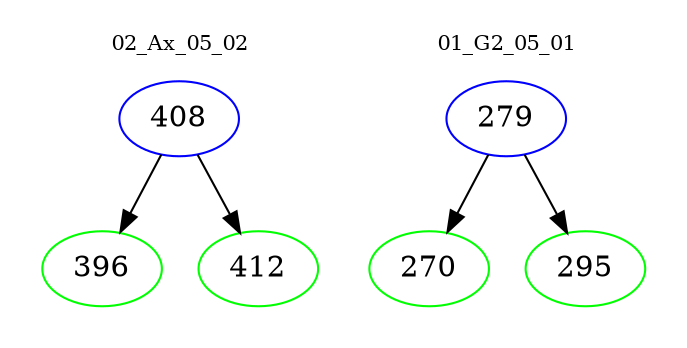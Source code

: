digraph{
subgraph cluster_0 {
color = white
label = "02_Ax_05_02";
fontsize=10;
T0_408 [label="408", color="blue"]
T0_408 -> T0_396 [color="black"]
T0_396 [label="396", color="green"]
T0_408 -> T0_412 [color="black"]
T0_412 [label="412", color="green"]
}
subgraph cluster_1 {
color = white
label = "01_G2_05_01";
fontsize=10;
T1_279 [label="279", color="blue"]
T1_279 -> T1_270 [color="black"]
T1_270 [label="270", color="green"]
T1_279 -> T1_295 [color="black"]
T1_295 [label="295", color="green"]
}
}
